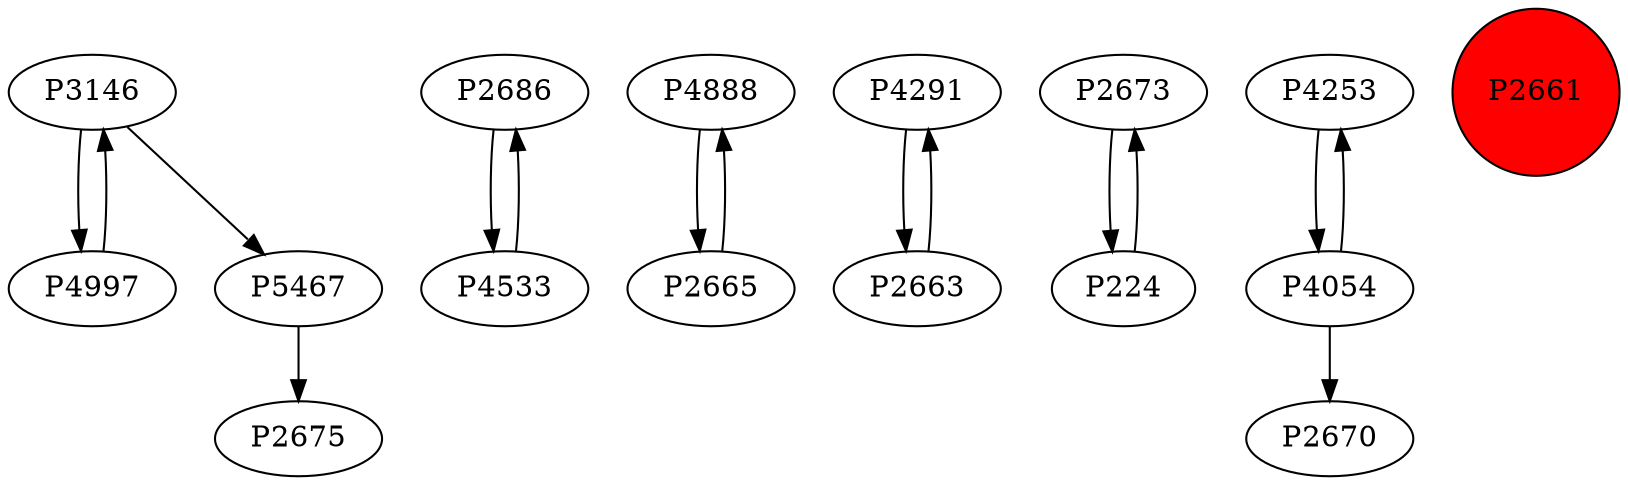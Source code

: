 digraph {
	P3146 -> P4997
	P3146 -> P5467
	P2686 -> P4533
	P4888 -> P2665
	P5467 -> P2675
	P2665 -> P4888
	P4291 -> P2663
	P2663 -> P4291
	P2673 -> P224
	P4253 -> P4054
	P4054 -> P4253
	P4533 -> P2686
	P224 -> P2673
	P4054 -> P2670
	P4997 -> P3146
	P2661 [shape=circle]
	P2661 [style=filled]
	P2661 [fillcolor=red]
}